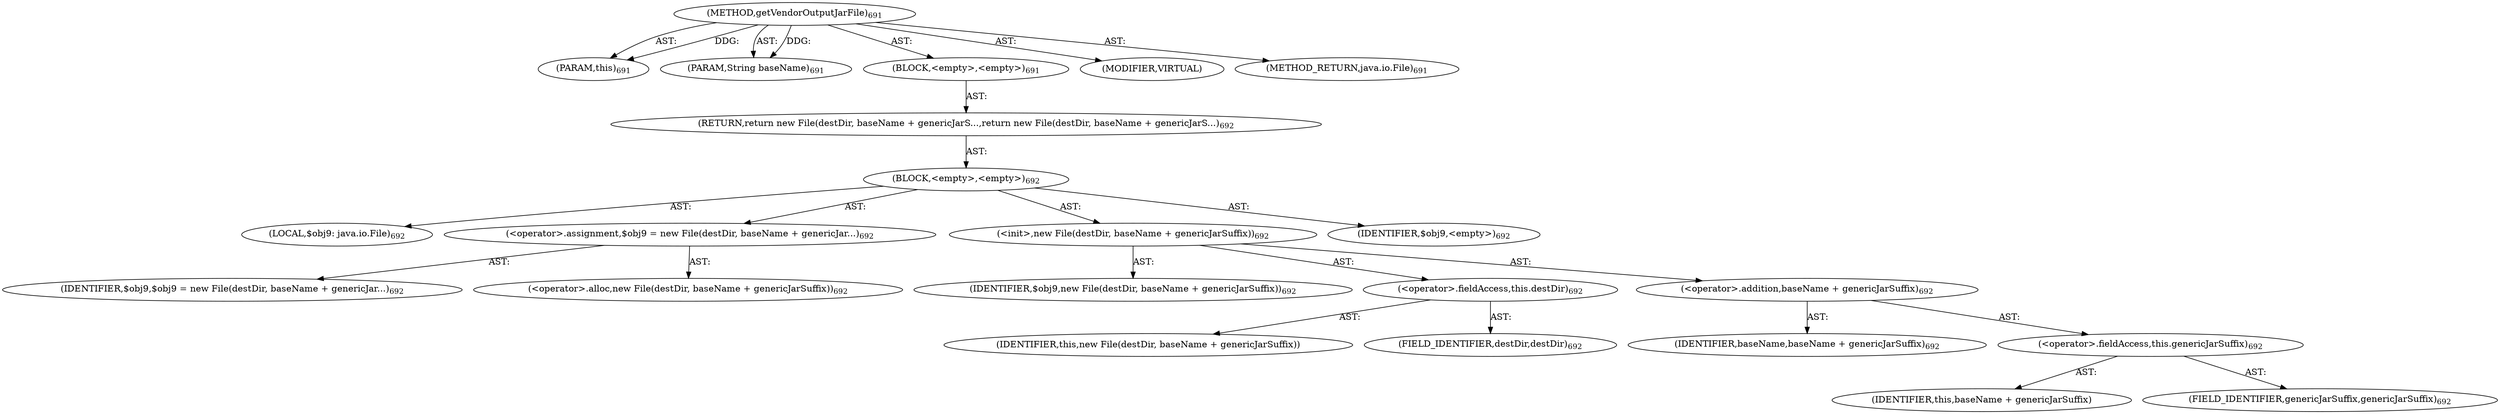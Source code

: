 digraph "getVendorOutputJarFile" {  
"111669149721" [label = <(METHOD,getVendorOutputJarFile)<SUB>691</SUB>> ]
"115964117047" [label = <(PARAM,this)<SUB>691</SUB>> ]
"115964117048" [label = <(PARAM,String baseName)<SUB>691</SUB>> ]
"25769803866" [label = <(BLOCK,&lt;empty&gt;,&lt;empty&gt;)<SUB>691</SUB>> ]
"146028888076" [label = <(RETURN,return new File(destDir, baseName + genericJarS...,return new File(destDir, baseName + genericJarS...)<SUB>692</SUB>> ]
"25769803867" [label = <(BLOCK,&lt;empty&gt;,&lt;empty&gt;)<SUB>692</SUB>> ]
"94489280564" [label = <(LOCAL,$obj9: java.io.File)<SUB>692</SUB>> ]
"30064771500" [label = <(&lt;operator&gt;.assignment,$obj9 = new File(destDir, baseName + genericJar...)<SUB>692</SUB>> ]
"68719477090" [label = <(IDENTIFIER,$obj9,$obj9 = new File(destDir, baseName + genericJar...)<SUB>692</SUB>> ]
"30064771501" [label = <(&lt;operator&gt;.alloc,new File(destDir, baseName + genericJarSuffix))<SUB>692</SUB>> ]
"30064771502" [label = <(&lt;init&gt;,new File(destDir, baseName + genericJarSuffix))<SUB>692</SUB>> ]
"68719477091" [label = <(IDENTIFIER,$obj9,new File(destDir, baseName + genericJarSuffix))<SUB>692</SUB>> ]
"30064771503" [label = <(&lt;operator&gt;.fieldAccess,this.destDir)<SUB>692</SUB>> ]
"68719477092" [label = <(IDENTIFIER,this,new File(destDir, baseName + genericJarSuffix))> ]
"55834574967" [label = <(FIELD_IDENTIFIER,destDir,destDir)<SUB>692</SUB>> ]
"30064771504" [label = <(&lt;operator&gt;.addition,baseName + genericJarSuffix)<SUB>692</SUB>> ]
"68719477093" [label = <(IDENTIFIER,baseName,baseName + genericJarSuffix)<SUB>692</SUB>> ]
"30064771505" [label = <(&lt;operator&gt;.fieldAccess,this.genericJarSuffix)<SUB>692</SUB>> ]
"68719477094" [label = <(IDENTIFIER,this,baseName + genericJarSuffix)> ]
"55834574968" [label = <(FIELD_IDENTIFIER,genericJarSuffix,genericJarSuffix)<SUB>692</SUB>> ]
"68719477095" [label = <(IDENTIFIER,$obj9,&lt;empty&gt;)<SUB>692</SUB>> ]
"133143986253" [label = <(MODIFIER,VIRTUAL)> ]
"128849018905" [label = <(METHOD_RETURN,java.io.File)<SUB>691</SUB>> ]
  "111669149721" -> "115964117047"  [ label = "AST: "] 
  "111669149721" -> "115964117048"  [ label = "AST: "] 
  "111669149721" -> "25769803866"  [ label = "AST: "] 
  "111669149721" -> "133143986253"  [ label = "AST: "] 
  "111669149721" -> "128849018905"  [ label = "AST: "] 
  "25769803866" -> "146028888076"  [ label = "AST: "] 
  "146028888076" -> "25769803867"  [ label = "AST: "] 
  "25769803867" -> "94489280564"  [ label = "AST: "] 
  "25769803867" -> "30064771500"  [ label = "AST: "] 
  "25769803867" -> "30064771502"  [ label = "AST: "] 
  "25769803867" -> "68719477095"  [ label = "AST: "] 
  "30064771500" -> "68719477090"  [ label = "AST: "] 
  "30064771500" -> "30064771501"  [ label = "AST: "] 
  "30064771502" -> "68719477091"  [ label = "AST: "] 
  "30064771502" -> "30064771503"  [ label = "AST: "] 
  "30064771502" -> "30064771504"  [ label = "AST: "] 
  "30064771503" -> "68719477092"  [ label = "AST: "] 
  "30064771503" -> "55834574967"  [ label = "AST: "] 
  "30064771504" -> "68719477093"  [ label = "AST: "] 
  "30064771504" -> "30064771505"  [ label = "AST: "] 
  "30064771505" -> "68719477094"  [ label = "AST: "] 
  "30064771505" -> "55834574968"  [ label = "AST: "] 
  "111669149721" -> "115964117047"  [ label = "DDG: "] 
  "111669149721" -> "115964117048"  [ label = "DDG: "] 
}
